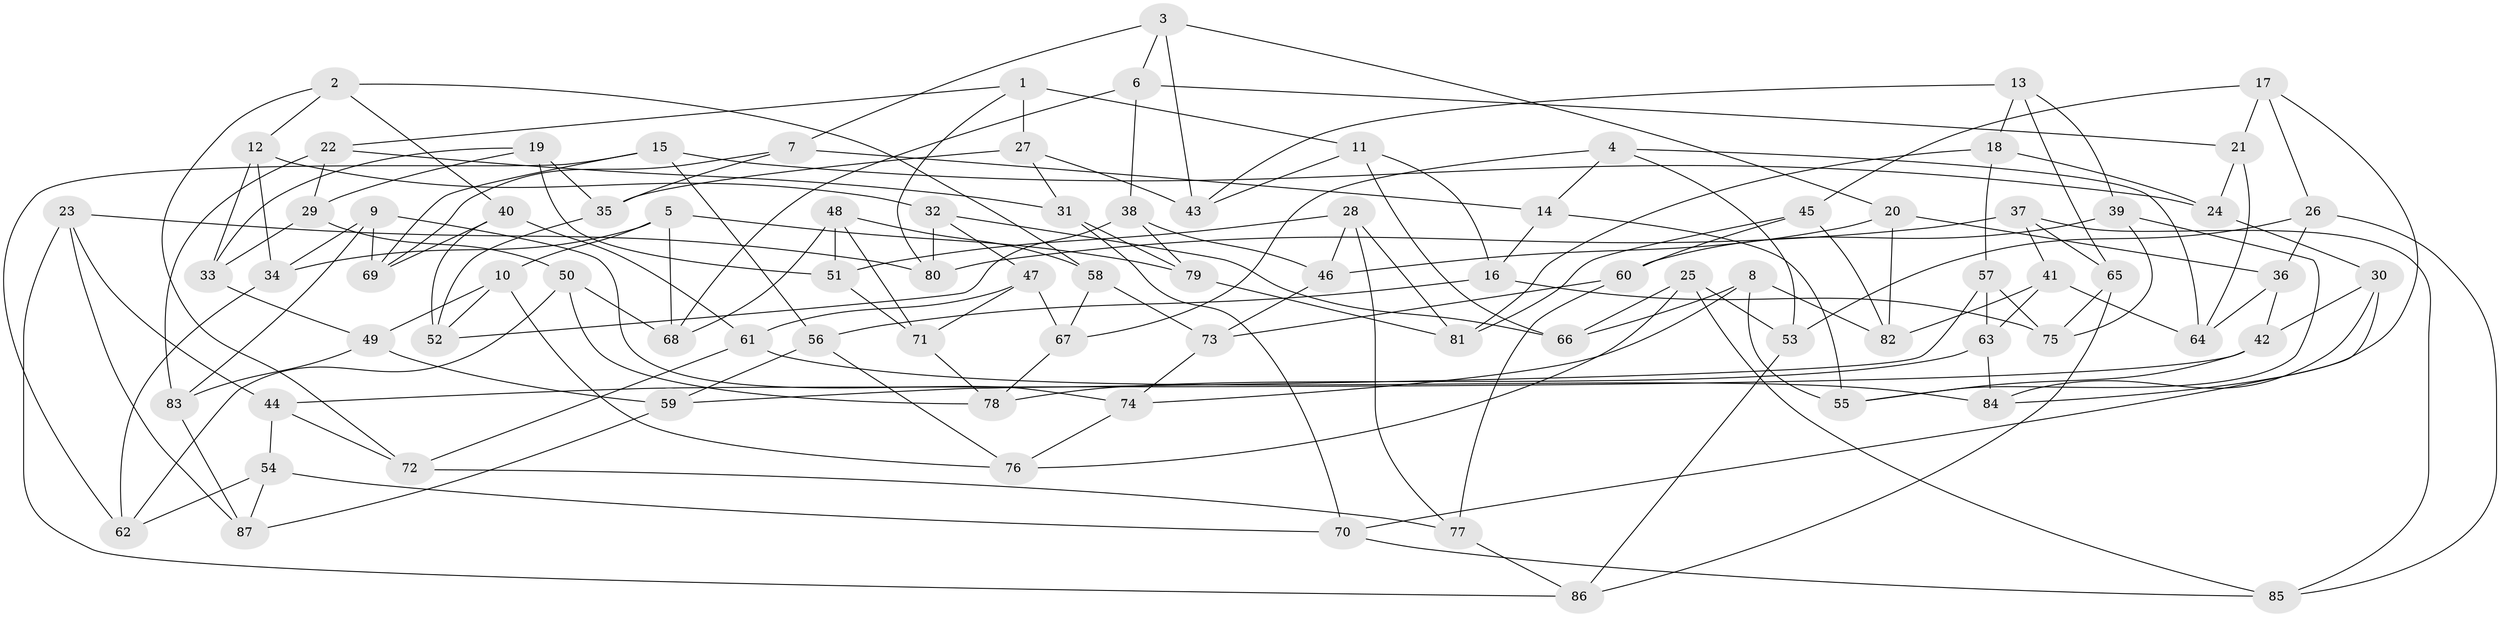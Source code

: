 // Generated by graph-tools (version 1.1) at 2025/03/03/09/25 03:03:01]
// undirected, 87 vertices, 174 edges
graph export_dot {
graph [start="1"]
  node [color=gray90,style=filled];
  1;
  2;
  3;
  4;
  5;
  6;
  7;
  8;
  9;
  10;
  11;
  12;
  13;
  14;
  15;
  16;
  17;
  18;
  19;
  20;
  21;
  22;
  23;
  24;
  25;
  26;
  27;
  28;
  29;
  30;
  31;
  32;
  33;
  34;
  35;
  36;
  37;
  38;
  39;
  40;
  41;
  42;
  43;
  44;
  45;
  46;
  47;
  48;
  49;
  50;
  51;
  52;
  53;
  54;
  55;
  56;
  57;
  58;
  59;
  60;
  61;
  62;
  63;
  64;
  65;
  66;
  67;
  68;
  69;
  70;
  71;
  72;
  73;
  74;
  75;
  76;
  77;
  78;
  79;
  80;
  81;
  82;
  83;
  84;
  85;
  86;
  87;
  1 -- 11;
  1 -- 22;
  1 -- 80;
  1 -- 27;
  2 -- 72;
  2 -- 12;
  2 -- 58;
  2 -- 40;
  3 -- 20;
  3 -- 6;
  3 -- 43;
  3 -- 7;
  4 -- 64;
  4 -- 67;
  4 -- 14;
  4 -- 53;
  5 -- 34;
  5 -- 10;
  5 -- 79;
  5 -- 68;
  6 -- 21;
  6 -- 38;
  6 -- 68;
  7 -- 14;
  7 -- 35;
  7 -- 69;
  8 -- 82;
  8 -- 66;
  8 -- 74;
  8 -- 55;
  9 -- 34;
  9 -- 83;
  9 -- 74;
  9 -- 69;
  10 -- 76;
  10 -- 52;
  10 -- 49;
  11 -- 16;
  11 -- 43;
  11 -- 66;
  12 -- 34;
  12 -- 33;
  12 -- 32;
  13 -- 65;
  13 -- 18;
  13 -- 43;
  13 -- 39;
  14 -- 55;
  14 -- 16;
  15 -- 24;
  15 -- 69;
  15 -- 62;
  15 -- 56;
  16 -- 56;
  16 -- 75;
  17 -- 84;
  17 -- 26;
  17 -- 21;
  17 -- 45;
  18 -- 57;
  18 -- 24;
  18 -- 81;
  19 -- 33;
  19 -- 35;
  19 -- 29;
  19 -- 51;
  20 -- 82;
  20 -- 36;
  20 -- 46;
  21 -- 24;
  21 -- 64;
  22 -- 29;
  22 -- 31;
  22 -- 83;
  23 -- 87;
  23 -- 86;
  23 -- 44;
  23 -- 80;
  24 -- 30;
  25 -- 53;
  25 -- 76;
  25 -- 85;
  25 -- 66;
  26 -- 36;
  26 -- 53;
  26 -- 85;
  27 -- 43;
  27 -- 31;
  27 -- 35;
  28 -- 46;
  28 -- 77;
  28 -- 51;
  28 -- 81;
  29 -- 33;
  29 -- 50;
  30 -- 42;
  30 -- 84;
  30 -- 70;
  31 -- 79;
  31 -- 70;
  32 -- 80;
  32 -- 66;
  32 -- 47;
  33 -- 49;
  34 -- 62;
  35 -- 52;
  36 -- 64;
  36 -- 42;
  37 -- 65;
  37 -- 85;
  37 -- 80;
  37 -- 41;
  38 -- 79;
  38 -- 52;
  38 -- 46;
  39 -- 75;
  39 -- 60;
  39 -- 55;
  40 -- 61;
  40 -- 52;
  40 -- 69;
  41 -- 64;
  41 -- 82;
  41 -- 63;
  42 -- 44;
  42 -- 55;
  44 -- 54;
  44 -- 72;
  45 -- 81;
  45 -- 60;
  45 -- 82;
  46 -- 73;
  47 -- 71;
  47 -- 61;
  47 -- 67;
  48 -- 51;
  48 -- 68;
  48 -- 71;
  48 -- 58;
  49 -- 59;
  49 -- 83;
  50 -- 68;
  50 -- 78;
  50 -- 62;
  51 -- 71;
  53 -- 86;
  54 -- 70;
  54 -- 62;
  54 -- 87;
  56 -- 76;
  56 -- 59;
  57 -- 63;
  57 -- 59;
  57 -- 75;
  58 -- 73;
  58 -- 67;
  59 -- 87;
  60 -- 73;
  60 -- 77;
  61 -- 84;
  61 -- 72;
  63 -- 78;
  63 -- 84;
  65 -- 86;
  65 -- 75;
  67 -- 78;
  70 -- 85;
  71 -- 78;
  72 -- 77;
  73 -- 74;
  74 -- 76;
  77 -- 86;
  79 -- 81;
  83 -- 87;
}
